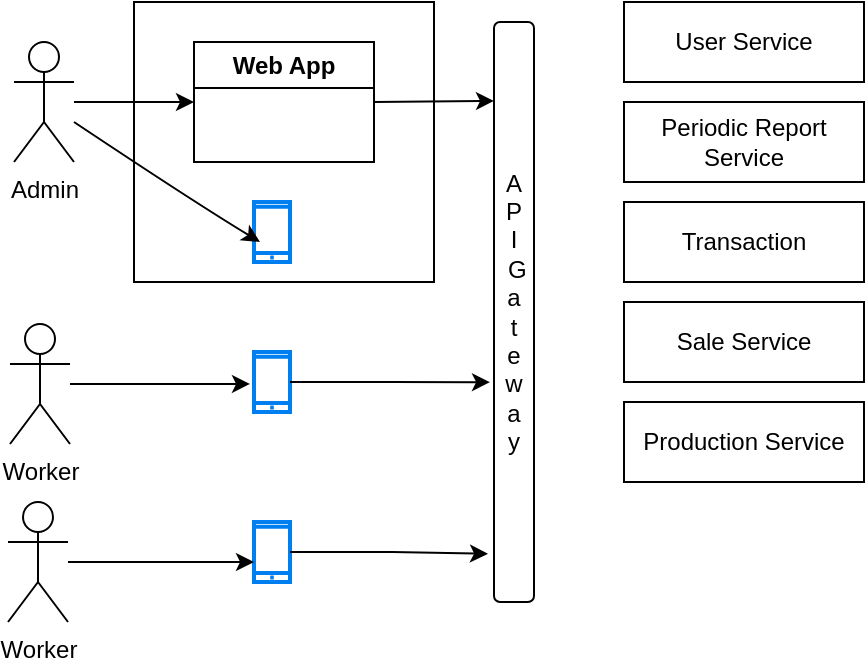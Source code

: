 <mxfile version="25.0.3">
  <diagram name="Page-1" id="EjsbMdNxCGZ8m0mxx56r">
    <mxGraphModel dx="1386" dy="755" grid="1" gridSize="10" guides="1" tooltips="1" connect="1" arrows="1" fold="1" page="1" pageScale="1" pageWidth="850" pageHeight="1100" math="0" shadow="0">
      <root>
        <mxCell id="0" />
        <mxCell id="1" parent="0" />
        <mxCell id="vr0eiFD3yKQDkcYfbocp-15" value="" style="rounded=0;whiteSpace=wrap;html=1;" vertex="1" parent="1">
          <mxGeometry x="120" y="230" width="150" height="140" as="geometry" />
        </mxCell>
        <mxCell id="vr0eiFD3yKQDkcYfbocp-1" value="User Service" style="rounded=0;whiteSpace=wrap;html=1;" vertex="1" parent="1">
          <mxGeometry x="365" y="230" width="120" height="40" as="geometry" />
        </mxCell>
        <mxCell id="vr0eiFD3yKQDkcYfbocp-2" value="Admin" style="shape=umlActor;verticalLabelPosition=bottom;verticalAlign=top;html=1;outlineConnect=0;" vertex="1" parent="1">
          <mxGeometry x="60" y="250" width="30" height="60" as="geometry" />
        </mxCell>
        <mxCell id="vr0eiFD3yKQDkcYfbocp-5" value="Worker" style="shape=umlActor;verticalLabelPosition=bottom;verticalAlign=top;html=1;outlineConnect=0;" vertex="1" parent="1">
          <mxGeometry x="58" y="391" width="30" height="60" as="geometry" />
        </mxCell>
        <mxCell id="vr0eiFD3yKQDkcYfbocp-9" value="A&lt;div&gt;P&lt;/div&gt;&lt;div&gt;I&lt;/div&gt;&lt;div&gt;&amp;nbsp;G&lt;div&gt;a&lt;/div&gt;&lt;div&gt;t&lt;/div&gt;&lt;div&gt;e&lt;/div&gt;&lt;div&gt;w&lt;/div&gt;&lt;div&gt;a&lt;/div&gt;&lt;div&gt;y&lt;/div&gt;&lt;/div&gt;" style="rounded=1;whiteSpace=wrap;html=1;" vertex="1" parent="1">
          <mxGeometry x="300" y="240" width="20" height="290" as="geometry" />
        </mxCell>
        <mxCell id="vr0eiFD3yKQDkcYfbocp-10" value="" style="endArrow=classic;html=1;rounded=0;" edge="1" parent="1" source="vr0eiFD3yKQDkcYfbocp-2">
          <mxGeometry width="50" height="50" relative="1" as="geometry">
            <mxPoint x="400" y="510" as="sourcePoint" />
            <mxPoint x="150" y="280" as="targetPoint" />
          </mxGeometry>
        </mxCell>
        <mxCell id="vr0eiFD3yKQDkcYfbocp-12" value="" style="endArrow=classic;html=1;rounded=0;exitX=1;exitY=0.5;exitDx=0;exitDy=0;entryX=0;entryY=0.136;entryDx=0;entryDy=0;entryPerimeter=0;" edge="1" parent="1" source="vr0eiFD3yKQDkcYfbocp-11" target="vr0eiFD3yKQDkcYfbocp-9">
          <mxGeometry width="50" height="50" relative="1" as="geometry">
            <mxPoint x="400" y="510" as="sourcePoint" />
            <mxPoint x="450" y="460" as="targetPoint" />
          </mxGeometry>
        </mxCell>
        <mxCell id="vr0eiFD3yKQDkcYfbocp-13" value="" style="html=1;verticalLabelPosition=bottom;align=center;labelBackgroundColor=#ffffff;verticalAlign=top;strokeWidth=2;strokeColor=#0080F0;shadow=0;dashed=0;shape=mxgraph.ios7.icons.smartphone;" vertex="1" parent="1">
          <mxGeometry x="180" y="330" width="18" height="30" as="geometry" />
        </mxCell>
        <mxCell id="vr0eiFD3yKQDkcYfbocp-11" value="Web App" style="swimlane;whiteSpace=wrap;html=1;" vertex="1" parent="1">
          <mxGeometry x="150" y="250" width="90" height="60" as="geometry" />
        </mxCell>
        <mxCell id="vr0eiFD3yKQDkcYfbocp-14" value="" style="html=1;verticalLabelPosition=bottom;align=center;labelBackgroundColor=#ffffff;verticalAlign=top;strokeWidth=2;strokeColor=#0080F0;shadow=0;dashed=0;shape=mxgraph.ios7.icons.smartphone;" vertex="1" parent="1">
          <mxGeometry x="180" y="405" width="18" height="30" as="geometry" />
        </mxCell>
        <mxCell id="vr0eiFD3yKQDkcYfbocp-16" value="" style="curved=1;endArrow=classic;html=1;rounded=0;entryX=0.167;entryY=0.667;entryDx=0;entryDy=0;entryPerimeter=0;" edge="1" parent="1" source="vr0eiFD3yKQDkcYfbocp-2" target="vr0eiFD3yKQDkcYfbocp-13">
          <mxGeometry width="50" height="50" relative="1" as="geometry">
            <mxPoint x="400" y="510" as="sourcePoint" />
            <mxPoint x="450" y="460" as="targetPoint" />
            <Array as="points">
              <mxPoint x="150" y="330" />
            </Array>
          </mxGeometry>
        </mxCell>
        <mxCell id="vr0eiFD3yKQDkcYfbocp-17" value="" style="endArrow=classic;html=1;rounded=0;entryX=-0.111;entryY=0.533;entryDx=0;entryDy=0;entryPerimeter=0;" edge="1" parent="1" source="vr0eiFD3yKQDkcYfbocp-5" target="vr0eiFD3yKQDkcYfbocp-14">
          <mxGeometry width="50" height="50" relative="1" as="geometry">
            <mxPoint x="400" y="510" as="sourcePoint" />
            <mxPoint x="450" y="460" as="targetPoint" />
          </mxGeometry>
        </mxCell>
        <mxCell id="vr0eiFD3yKQDkcYfbocp-18" value="" style="html=1;verticalLabelPosition=bottom;align=center;labelBackgroundColor=#ffffff;verticalAlign=top;strokeWidth=2;strokeColor=#0080F0;shadow=0;dashed=0;shape=mxgraph.ios7.icons.smartphone;" vertex="1" parent="1">
          <mxGeometry x="180" y="490" width="18" height="30" as="geometry" />
        </mxCell>
        <mxCell id="vr0eiFD3yKQDkcYfbocp-19" value="Worker" style="shape=umlActor;verticalLabelPosition=bottom;verticalAlign=top;html=1;outlineConnect=0;" vertex="1" parent="1">
          <mxGeometry x="57" y="480" width="30" height="60" as="geometry" />
        </mxCell>
        <mxCell id="vr0eiFD3yKQDkcYfbocp-21" style="edgeStyle=orthogonalEdgeStyle;rounded=0;orthogonalLoop=1;jettySize=auto;html=1;entryX=0;entryY=0.667;entryDx=0;entryDy=0;entryPerimeter=0;" edge="1" parent="1" source="vr0eiFD3yKQDkcYfbocp-19" target="vr0eiFD3yKQDkcYfbocp-18">
          <mxGeometry relative="1" as="geometry" />
        </mxCell>
        <mxCell id="vr0eiFD3yKQDkcYfbocp-22" style="edgeStyle=orthogonalEdgeStyle;rounded=0;orthogonalLoop=1;jettySize=auto;html=1;entryX=-0.1;entryY=0.621;entryDx=0;entryDy=0;entryPerimeter=0;" edge="1" parent="1" source="vr0eiFD3yKQDkcYfbocp-14" target="vr0eiFD3yKQDkcYfbocp-9">
          <mxGeometry relative="1" as="geometry" />
        </mxCell>
        <mxCell id="vr0eiFD3yKQDkcYfbocp-23" style="edgeStyle=orthogonalEdgeStyle;rounded=0;orthogonalLoop=1;jettySize=auto;html=1;entryX=-0.15;entryY=0.917;entryDx=0;entryDy=0;entryPerimeter=0;" edge="1" parent="1" source="vr0eiFD3yKQDkcYfbocp-18" target="vr0eiFD3yKQDkcYfbocp-9">
          <mxGeometry relative="1" as="geometry" />
        </mxCell>
        <mxCell id="vr0eiFD3yKQDkcYfbocp-24" value="Transaction" style="rounded=0;whiteSpace=wrap;html=1;" vertex="1" parent="1">
          <mxGeometry x="365" y="330" width="120" height="40" as="geometry" />
        </mxCell>
        <mxCell id="vr0eiFD3yKQDkcYfbocp-25" value="Sale Service" style="rounded=0;whiteSpace=wrap;html=1;" vertex="1" parent="1">
          <mxGeometry x="365" y="380" width="120" height="40" as="geometry" />
        </mxCell>
        <mxCell id="vr0eiFD3yKQDkcYfbocp-26" value="Production Service" style="rounded=0;whiteSpace=wrap;html=1;" vertex="1" parent="1">
          <mxGeometry x="365" y="430" width="120" height="40" as="geometry" />
        </mxCell>
        <mxCell id="vr0eiFD3yKQDkcYfbocp-27" value="Periodic Report Service" style="rounded=0;whiteSpace=wrap;html=1;" vertex="1" parent="1">
          <mxGeometry x="365" y="280" width="120" height="40" as="geometry" />
        </mxCell>
      </root>
    </mxGraphModel>
  </diagram>
</mxfile>
